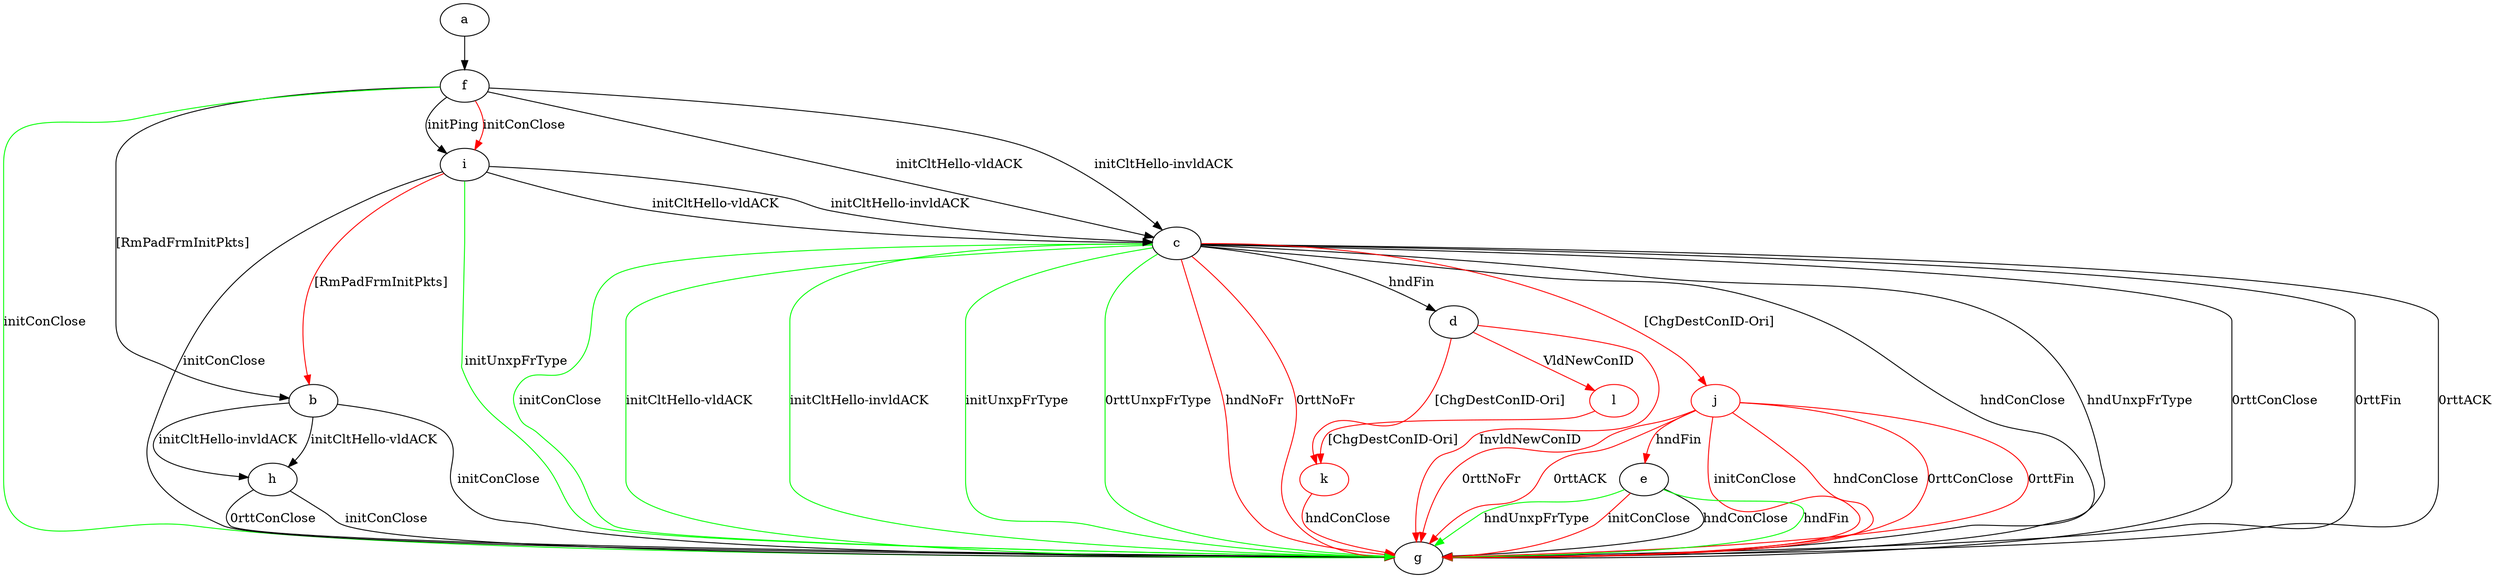 digraph "" {
	a -> f	[key=0];
	b -> g	[key=0,
		label="initConClose "];
	b -> h	[key=0,
		label="initCltHello-vldACK "];
	b -> h	[key=1,
		label="initCltHello-invldACK "];
	c -> d	[key=0,
		label="hndFin "];
	c -> g	[key=0,
		label="hndConClose "];
	c -> g	[key=1,
		label="hndUnxpFrType "];
	c -> g	[key=2,
		label="0rttConClose "];
	c -> g	[key=3,
		label="0rttFin "];
	c -> g	[key=4,
		label="0rttACK "];
	c -> g	[key=5,
		color=green,
		label="initConClose "];
	c -> g	[key=6,
		color=green,
		label="initCltHello-vldACK "];
	c -> g	[key=7,
		color=green,
		label="initCltHello-invldACK "];
	c -> g	[key=8,
		color=green,
		label="initUnxpFrType "];
	c -> g	[key=9,
		color=green,
		label="0rttUnxpFrType "];
	c -> g	[key=10,
		color=red,
		label="hndNoFr "];
	c -> g	[key=11,
		color=red,
		label="0rttNoFr "];
	j	[color=red];
	c -> j	[key=0,
		color=red,
		label="[ChgDestConID-Ori] "];
	d -> g	[key=0,
		color=red,
		label="InvldNewConID "];
	k	[color=red];
	d -> k	[key=0,
		color=red,
		label="[ChgDestConID-Ori] "];
	l	[color=red];
	d -> l	[key=0,
		color=red,
		label="VldNewConID "];
	e -> g	[key=0,
		label="hndConClose "];
	e -> g	[key=1,
		color=green,
		label="hndFin "];
	e -> g	[key=2,
		color=green,
		label="hndUnxpFrType "];
	e -> g	[key=3,
		color=red,
		label="initConClose "];
	f -> b	[key=0,
		label="[RmPadFrmInitPkts] "];
	f -> c	[key=0,
		label="initCltHello-vldACK "];
	f -> c	[key=1,
		label="initCltHello-invldACK "];
	f -> g	[key=0,
		color=green,
		label="initConClose "];
	f -> i	[key=0,
		label="initPing "];
	f -> i	[key=1,
		color=red,
		label="initConClose "];
	h -> g	[key=0,
		label="initConClose "];
	h -> g	[key=1,
		label="0rttConClose "];
	i -> b	[key=0,
		color=red,
		label="[RmPadFrmInitPkts] "];
	i -> c	[key=0,
		label="initCltHello-vldACK "];
	i -> c	[key=1,
		label="initCltHello-invldACK "];
	i -> g	[key=0,
		label="initConClose "];
	i -> g	[key=1,
		color=green,
		label="initUnxpFrType "];
	j -> e	[key=0,
		color=red,
		label="hndFin "];
	j -> g	[key=0,
		color=red,
		label="initConClose "];
	j -> g	[key=1,
		color=red,
		label="hndConClose "];
	j -> g	[key=2,
		color=red,
		label="0rttConClose "];
	j -> g	[key=3,
		color=red,
		label="0rttFin "];
	j -> g	[key=4,
		color=red,
		label="0rttNoFr "];
	j -> g	[key=5,
		color=red,
		label="0rttACK "];
	k -> g	[key=0,
		color=red,
		label="hndConClose "];
	l -> k	[key=0,
		color=red,
		label="[ChgDestConID-Ori] "];
}
